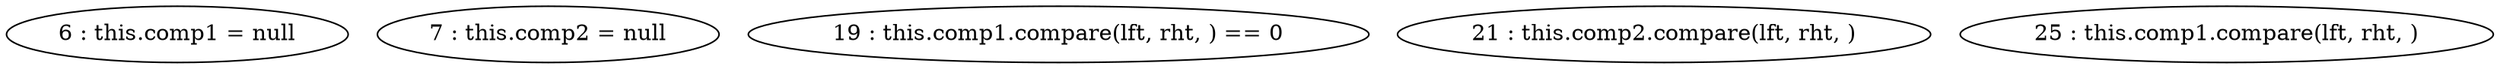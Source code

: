 digraph G {
"6 : this.comp1 = null"
"7 : this.comp2 = null"
"19 : this.comp1.compare(lft, rht, ) == 0"
"21 : this.comp2.compare(lft, rht, )"
"25 : this.comp1.compare(lft, rht, )"
}